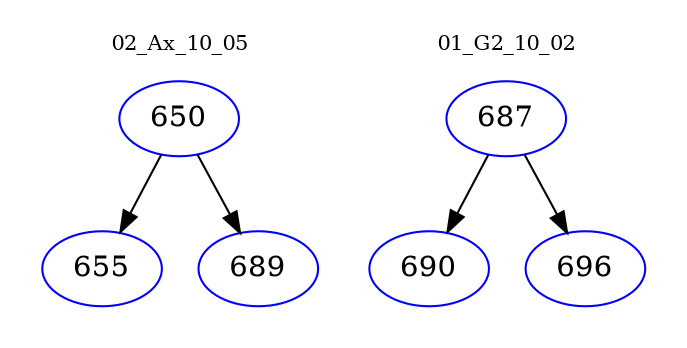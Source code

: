 digraph{
subgraph cluster_0 {
color = white
label = "02_Ax_10_05";
fontsize=10;
T0_650 [label="650", color="blue"]
T0_650 -> T0_655 [color="black"]
T0_655 [label="655", color="blue"]
T0_650 -> T0_689 [color="black"]
T0_689 [label="689", color="blue"]
}
subgraph cluster_1 {
color = white
label = "01_G2_10_02";
fontsize=10;
T1_687 [label="687", color="blue"]
T1_687 -> T1_690 [color="black"]
T1_690 [label="690", color="blue"]
T1_687 -> T1_696 [color="black"]
T1_696 [label="696", color="blue"]
}
}
